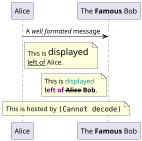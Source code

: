 {
  "sha1": "5k4boa4rqa2b7ul17azx2q92xmousjg",
  "insertion": {
    "when": "2024-05-30T20:48:20.762Z",
    "user": "plantuml@gmail.com"
  }
}
@startuml
scale 0.5
participant Alice
participant "The <b>Famous</b> Bob" as Bob

Alice -> Bob : A <i>well formated</i> message
note right of Alice 
	This is <size:18>displayed</size> 
	<u>left of</u> Alice. 
end note
note left of Bob 
	This is <color:#118888>displayed</color> 
	<b><color:purple>left of</color> <strike>Alice</strike> Bob</b>. 
end note
note over Alice, Bob
	This is hosted by <img:../../net/sourceforge/plantuml/sourceforge.jpg>
end note
 
@enduml

